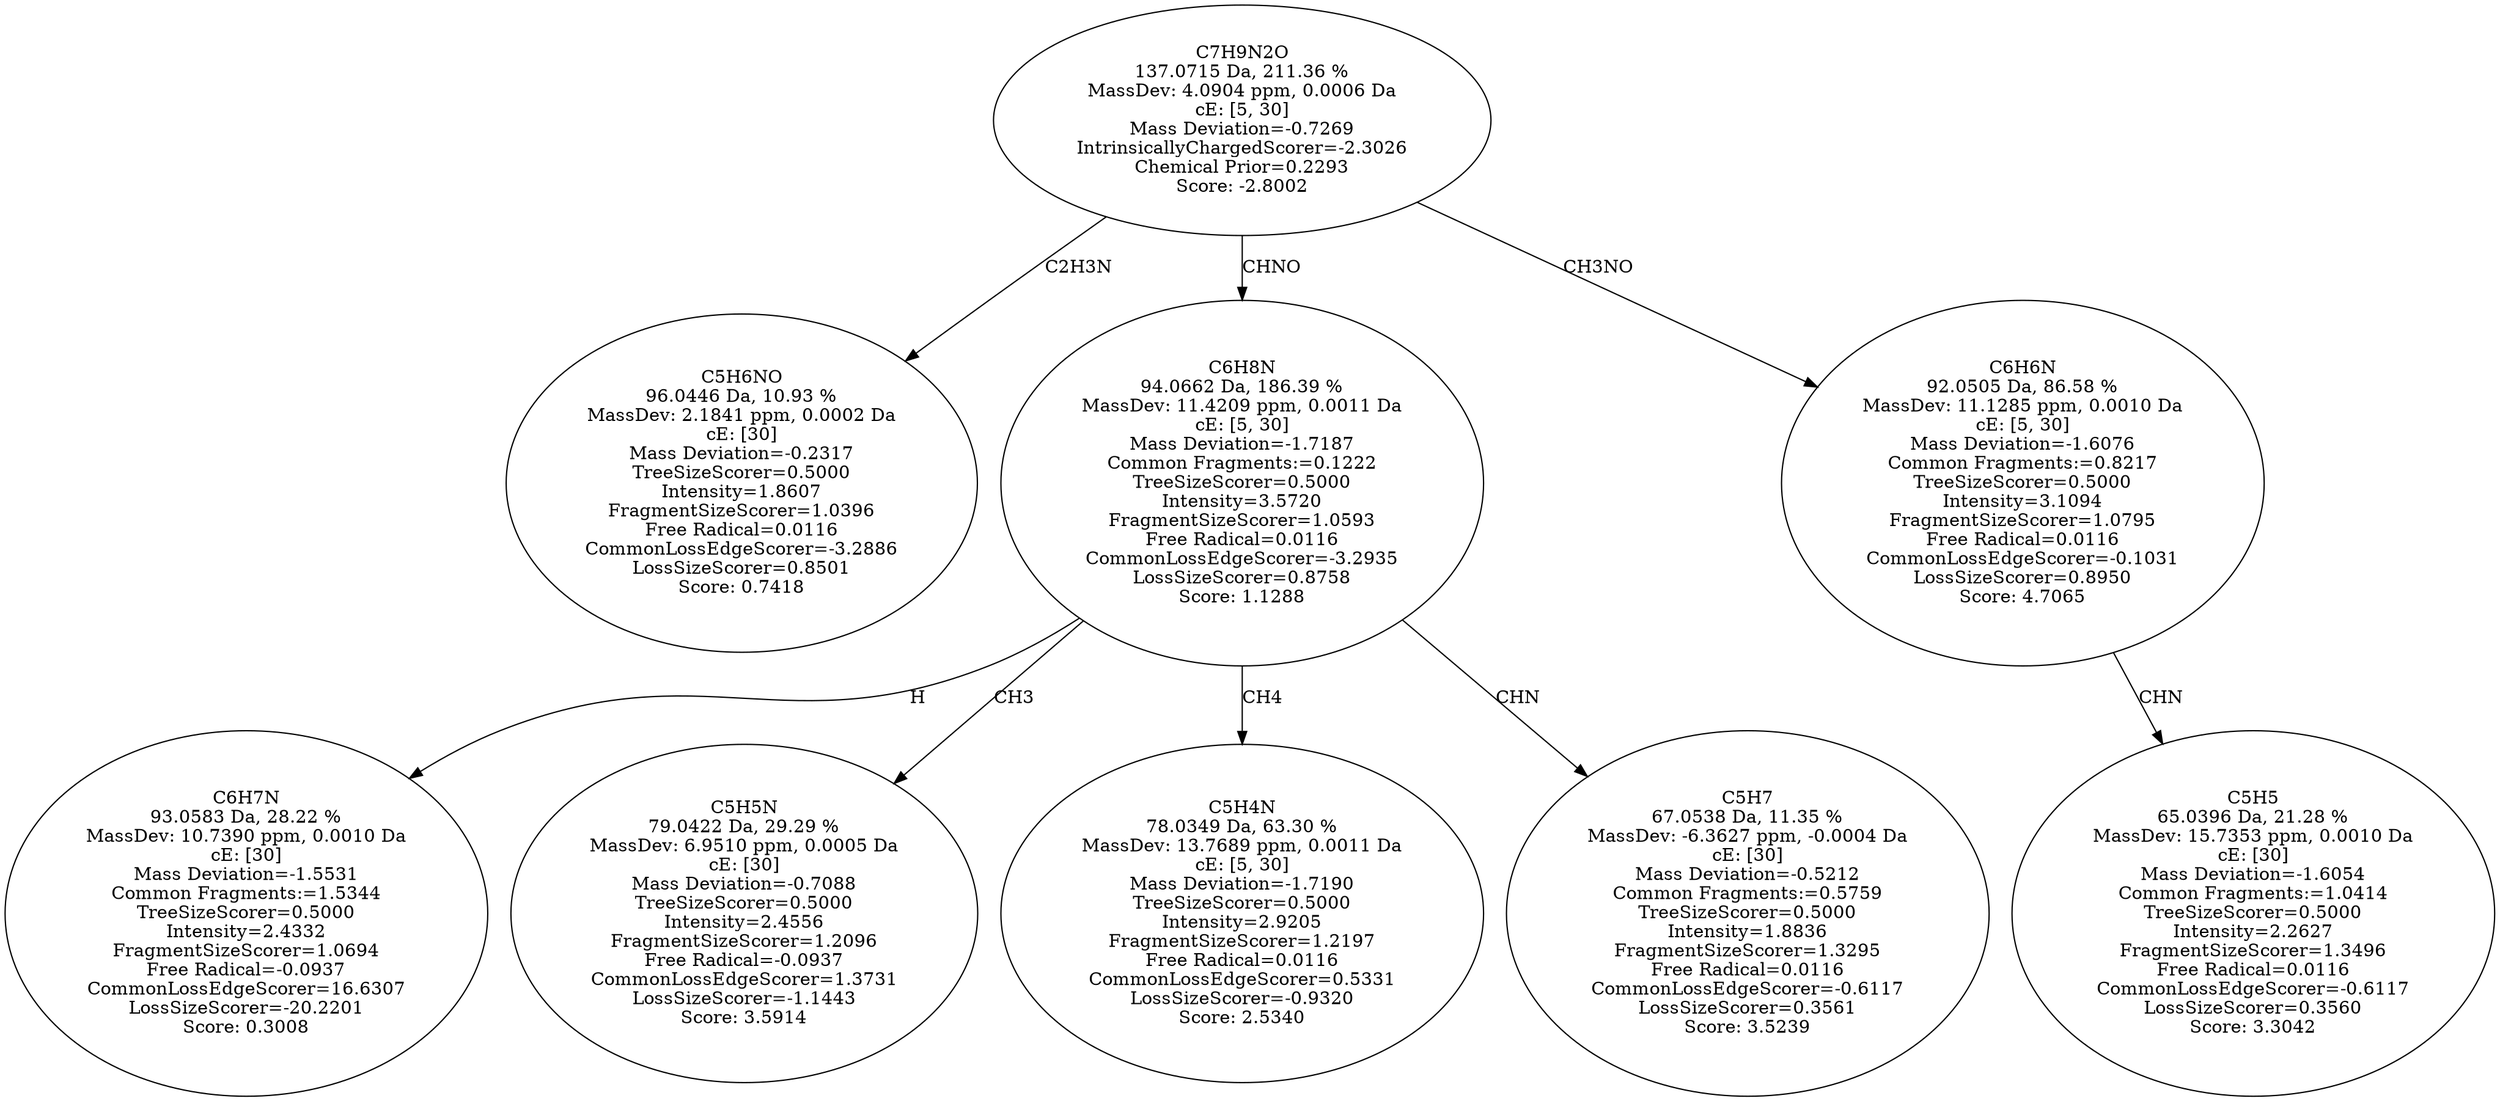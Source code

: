 strict digraph {
v1 [label="C5H6NO\n96.0446 Da, 10.93 %\nMassDev: 2.1841 ppm, 0.0002 Da\ncE: [30]\nMass Deviation=-0.2317\nTreeSizeScorer=0.5000\nIntensity=1.8607\nFragmentSizeScorer=1.0396\nFree Radical=0.0116\nCommonLossEdgeScorer=-3.2886\nLossSizeScorer=0.8501\nScore: 0.7418"];
v2 [label="C6H7N\n93.0583 Da, 28.22 %\nMassDev: 10.7390 ppm, 0.0010 Da\ncE: [30]\nMass Deviation=-1.5531\nCommon Fragments:=1.5344\nTreeSizeScorer=0.5000\nIntensity=2.4332\nFragmentSizeScorer=1.0694\nFree Radical=-0.0937\nCommonLossEdgeScorer=16.6307\nLossSizeScorer=-20.2201\nScore: 0.3008"];
v3 [label="C5H5N\n79.0422 Da, 29.29 %\nMassDev: 6.9510 ppm, 0.0005 Da\ncE: [30]\nMass Deviation=-0.7088\nTreeSizeScorer=0.5000\nIntensity=2.4556\nFragmentSizeScorer=1.2096\nFree Radical=-0.0937\nCommonLossEdgeScorer=1.3731\nLossSizeScorer=-1.1443\nScore: 3.5914"];
v4 [label="C5H4N\n78.0349 Da, 63.30 %\nMassDev: 13.7689 ppm, 0.0011 Da\ncE: [5, 30]\nMass Deviation=-1.7190\nTreeSizeScorer=0.5000\nIntensity=2.9205\nFragmentSizeScorer=1.2197\nFree Radical=0.0116\nCommonLossEdgeScorer=0.5331\nLossSizeScorer=-0.9320\nScore: 2.5340"];
v5 [label="C5H7\n67.0538 Da, 11.35 %\nMassDev: -6.3627 ppm, -0.0004 Da\ncE: [30]\nMass Deviation=-0.5212\nCommon Fragments:=0.5759\nTreeSizeScorer=0.5000\nIntensity=1.8836\nFragmentSizeScorer=1.3295\nFree Radical=0.0116\nCommonLossEdgeScorer=-0.6117\nLossSizeScorer=0.3561\nScore: 3.5239"];
v6 [label="C6H8N\n94.0662 Da, 186.39 %\nMassDev: 11.4209 ppm, 0.0011 Da\ncE: [5, 30]\nMass Deviation=-1.7187\nCommon Fragments:=0.1222\nTreeSizeScorer=0.5000\nIntensity=3.5720\nFragmentSizeScorer=1.0593\nFree Radical=0.0116\nCommonLossEdgeScorer=-3.2935\nLossSizeScorer=0.8758\nScore: 1.1288"];
v7 [label="C5H5\n65.0396 Da, 21.28 %\nMassDev: 15.7353 ppm, 0.0010 Da\ncE: [30]\nMass Deviation=-1.6054\nCommon Fragments:=1.0414\nTreeSizeScorer=0.5000\nIntensity=2.2627\nFragmentSizeScorer=1.3496\nFree Radical=0.0116\nCommonLossEdgeScorer=-0.6117\nLossSizeScorer=0.3560\nScore: 3.3042"];
v8 [label="C6H6N\n92.0505 Da, 86.58 %\nMassDev: 11.1285 ppm, 0.0010 Da\ncE: [5, 30]\nMass Deviation=-1.6076\nCommon Fragments:=0.8217\nTreeSizeScorer=0.5000\nIntensity=3.1094\nFragmentSizeScorer=1.0795\nFree Radical=0.0116\nCommonLossEdgeScorer=-0.1031\nLossSizeScorer=0.8950\nScore: 4.7065"];
v9 [label="C7H9N2O\n137.0715 Da, 211.36 %\nMassDev: 4.0904 ppm, 0.0006 Da\ncE: [5, 30]\nMass Deviation=-0.7269\nIntrinsicallyChargedScorer=-2.3026\nChemical Prior=0.2293\nScore: -2.8002"];
v9 -> v1 [label="C2H3N"];
v6 -> v2 [label="H"];
v6 -> v3 [label="CH3"];
v6 -> v4 [label="CH4"];
v6 -> v5 [label="CHN"];
v9 -> v6 [label="CHNO"];
v8 -> v7 [label="CHN"];
v9 -> v8 [label="CH3NO"];
}